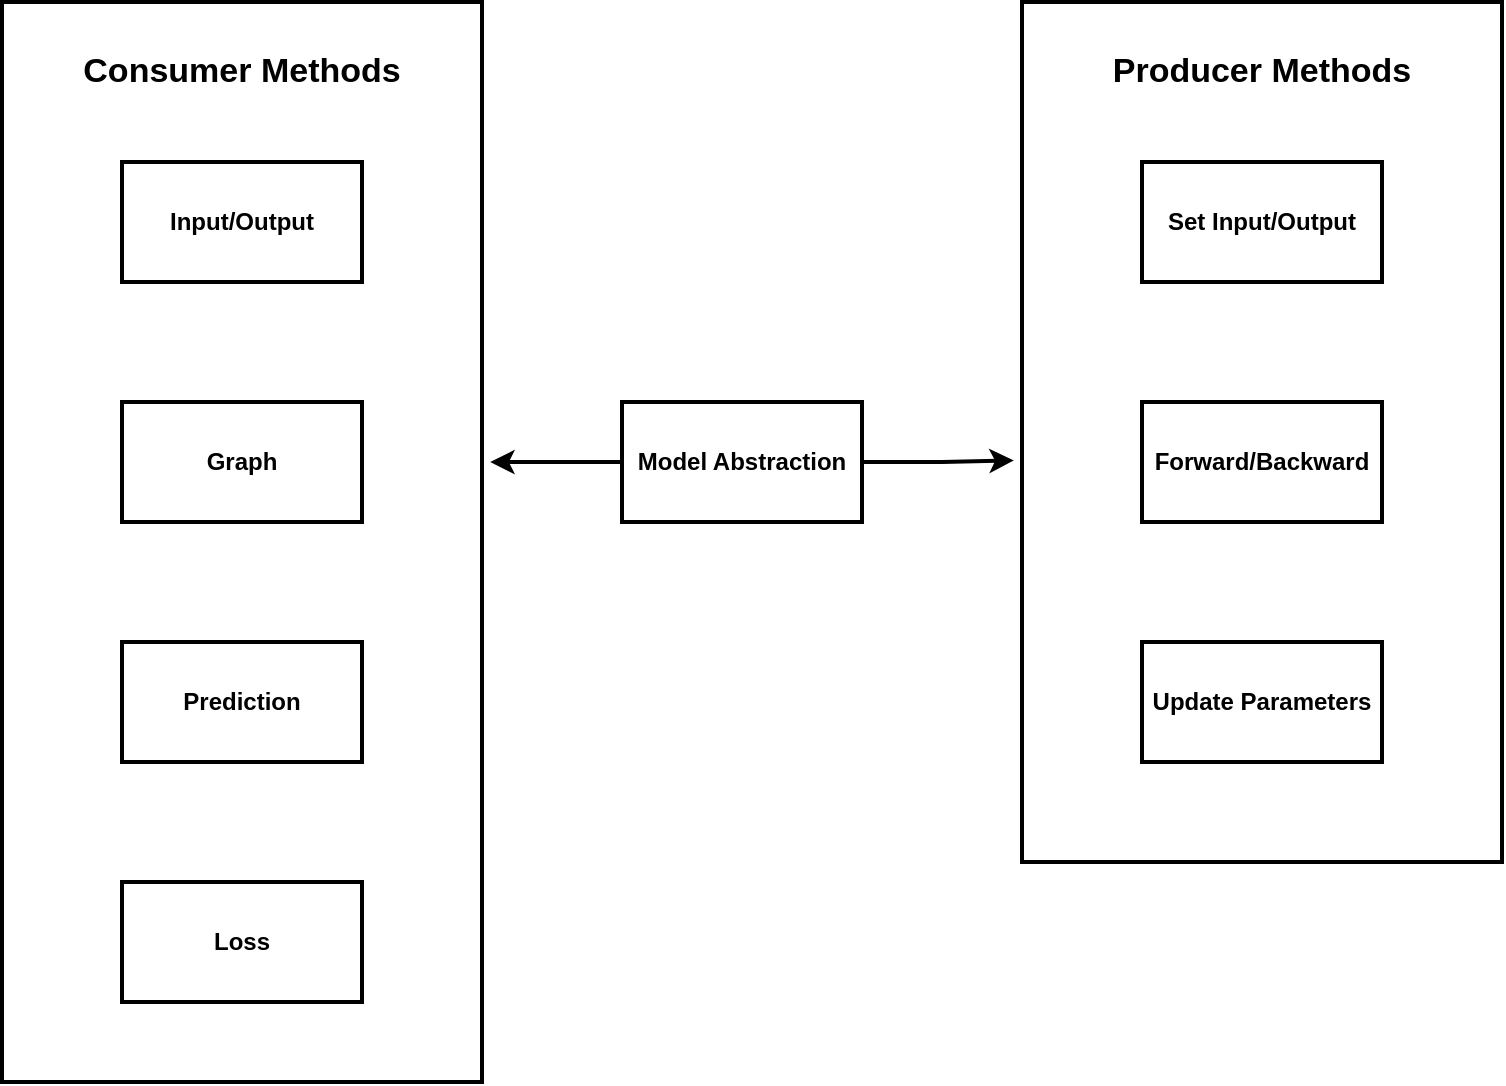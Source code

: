 <mxfile version="27.0.9">
  <diagram name="Page-1" id="YJSvo7Jfk0gU7ICk547T">
    <mxGraphModel dx="1223" dy="727" grid="1" gridSize="10" guides="1" tooltips="1" connect="1" arrows="1" fold="1" page="1" pageScale="1" pageWidth="850" pageHeight="1100" math="0" shadow="0">
      <root>
        <mxCell id="0" />
        <mxCell id="1" parent="0" />
        <mxCell id="S0cW34gQ7OBaTAPzfA72-21" value="" style="rounded=0;whiteSpace=wrap;html=1;strokeWidth=2;" vertex="1" parent="1">
          <mxGeometry x="80" y="80" width="240" height="540" as="geometry" />
        </mxCell>
        <mxCell id="S0cW34gQ7OBaTAPzfA72-16" value="&lt;b&gt;Input/Output&lt;/b&gt;" style="rounded=0;whiteSpace=wrap;html=1;strokeWidth=2;" vertex="1" parent="1">
          <mxGeometry x="140" y="160" width="120" height="60" as="geometry" />
        </mxCell>
        <mxCell id="S0cW34gQ7OBaTAPzfA72-18" value="&lt;b&gt;Graph&lt;/b&gt;" style="rounded=0;whiteSpace=wrap;html=1;strokeWidth=2;" vertex="1" parent="1">
          <mxGeometry x="140" y="280" width="120" height="60" as="geometry" />
        </mxCell>
        <mxCell id="S0cW34gQ7OBaTAPzfA72-19" value="&lt;b&gt;Prediction&lt;/b&gt;" style="rounded=0;whiteSpace=wrap;html=1;strokeWidth=2;" vertex="1" parent="1">
          <mxGeometry x="140" y="400" width="120" height="60" as="geometry" />
        </mxCell>
        <mxCell id="S0cW34gQ7OBaTAPzfA72-20" value="&lt;b&gt;Model Abstraction&lt;/b&gt;" style="rounded=0;whiteSpace=wrap;html=1;strokeWidth=2;" vertex="1" parent="1">
          <mxGeometry x="390" y="280" width="120" height="60" as="geometry" />
        </mxCell>
        <mxCell id="S0cW34gQ7OBaTAPzfA72-22" value="&lt;b&gt;&lt;font style=&quot;font-size: 17px;&quot;&gt;Consumer Methods&lt;/font&gt;&lt;/b&gt;" style="text;strokeColor=none;align=center;fillColor=none;html=1;verticalAlign=middle;whiteSpace=wrap;rounded=0;" vertex="1" parent="1">
          <mxGeometry x="110" y="100" width="180" height="30" as="geometry" />
        </mxCell>
        <mxCell id="S0cW34gQ7OBaTAPzfA72-24" value="" style="rounded=0;whiteSpace=wrap;html=1;strokeWidth=2;" vertex="1" parent="1">
          <mxGeometry x="590" y="80" width="240" height="430" as="geometry" />
        </mxCell>
        <mxCell id="S0cW34gQ7OBaTAPzfA72-25" value="&lt;b&gt;Forward/Backward&lt;/b&gt;" style="rounded=0;whiteSpace=wrap;html=1;strokeWidth=2;" vertex="1" parent="1">
          <mxGeometry x="650" y="280" width="120" height="60" as="geometry" />
        </mxCell>
        <mxCell id="S0cW34gQ7OBaTAPzfA72-26" value="&lt;b&gt;Loss&lt;/b&gt;" style="rounded=0;whiteSpace=wrap;html=1;strokeWidth=2;" vertex="1" parent="1">
          <mxGeometry x="140" y="520" width="120" height="60" as="geometry" />
        </mxCell>
        <mxCell id="S0cW34gQ7OBaTAPzfA72-27" value="&lt;b&gt;Update Parameters&lt;/b&gt;" style="rounded=0;whiteSpace=wrap;html=1;strokeWidth=2;" vertex="1" parent="1">
          <mxGeometry x="650" y="400" width="120" height="60" as="geometry" />
        </mxCell>
        <mxCell id="S0cW34gQ7OBaTAPzfA72-28" value="&lt;b&gt;Set Input/Output&lt;/b&gt;" style="rounded=0;whiteSpace=wrap;html=1;strokeWidth=2;" vertex="1" parent="1">
          <mxGeometry x="650" y="160" width="120" height="60" as="geometry" />
        </mxCell>
        <mxCell id="S0cW34gQ7OBaTAPzfA72-29" value="&lt;b&gt;&lt;font style=&quot;font-size: 17px;&quot;&gt;Producer Methods&lt;/font&gt;&lt;/b&gt;" style="text;strokeColor=none;align=center;fillColor=none;html=1;verticalAlign=middle;whiteSpace=wrap;rounded=0;" vertex="1" parent="1">
          <mxGeometry x="620" y="100" width="180" height="30" as="geometry" />
        </mxCell>
        <mxCell id="S0cW34gQ7OBaTAPzfA72-30" style="edgeStyle=orthogonalEdgeStyle;rounded=0;orthogonalLoop=1;jettySize=auto;html=1;exitX=0;exitY=0.5;exitDx=0;exitDy=0;entryX=1.017;entryY=0.426;entryDx=0;entryDy=0;entryPerimeter=0;strokeWidth=2;" edge="1" parent="1" source="S0cW34gQ7OBaTAPzfA72-20" target="S0cW34gQ7OBaTAPzfA72-21">
          <mxGeometry relative="1" as="geometry" />
        </mxCell>
        <mxCell id="S0cW34gQ7OBaTAPzfA72-33" style="edgeStyle=orthogonalEdgeStyle;rounded=0;orthogonalLoop=1;jettySize=auto;html=1;exitX=1;exitY=0.5;exitDx=0;exitDy=0;entryX=-0.017;entryY=0.533;entryDx=0;entryDy=0;entryPerimeter=0;strokeWidth=2;" edge="1" parent="1" source="S0cW34gQ7OBaTAPzfA72-20" target="S0cW34gQ7OBaTAPzfA72-24">
          <mxGeometry relative="1" as="geometry" />
        </mxCell>
      </root>
    </mxGraphModel>
  </diagram>
</mxfile>
